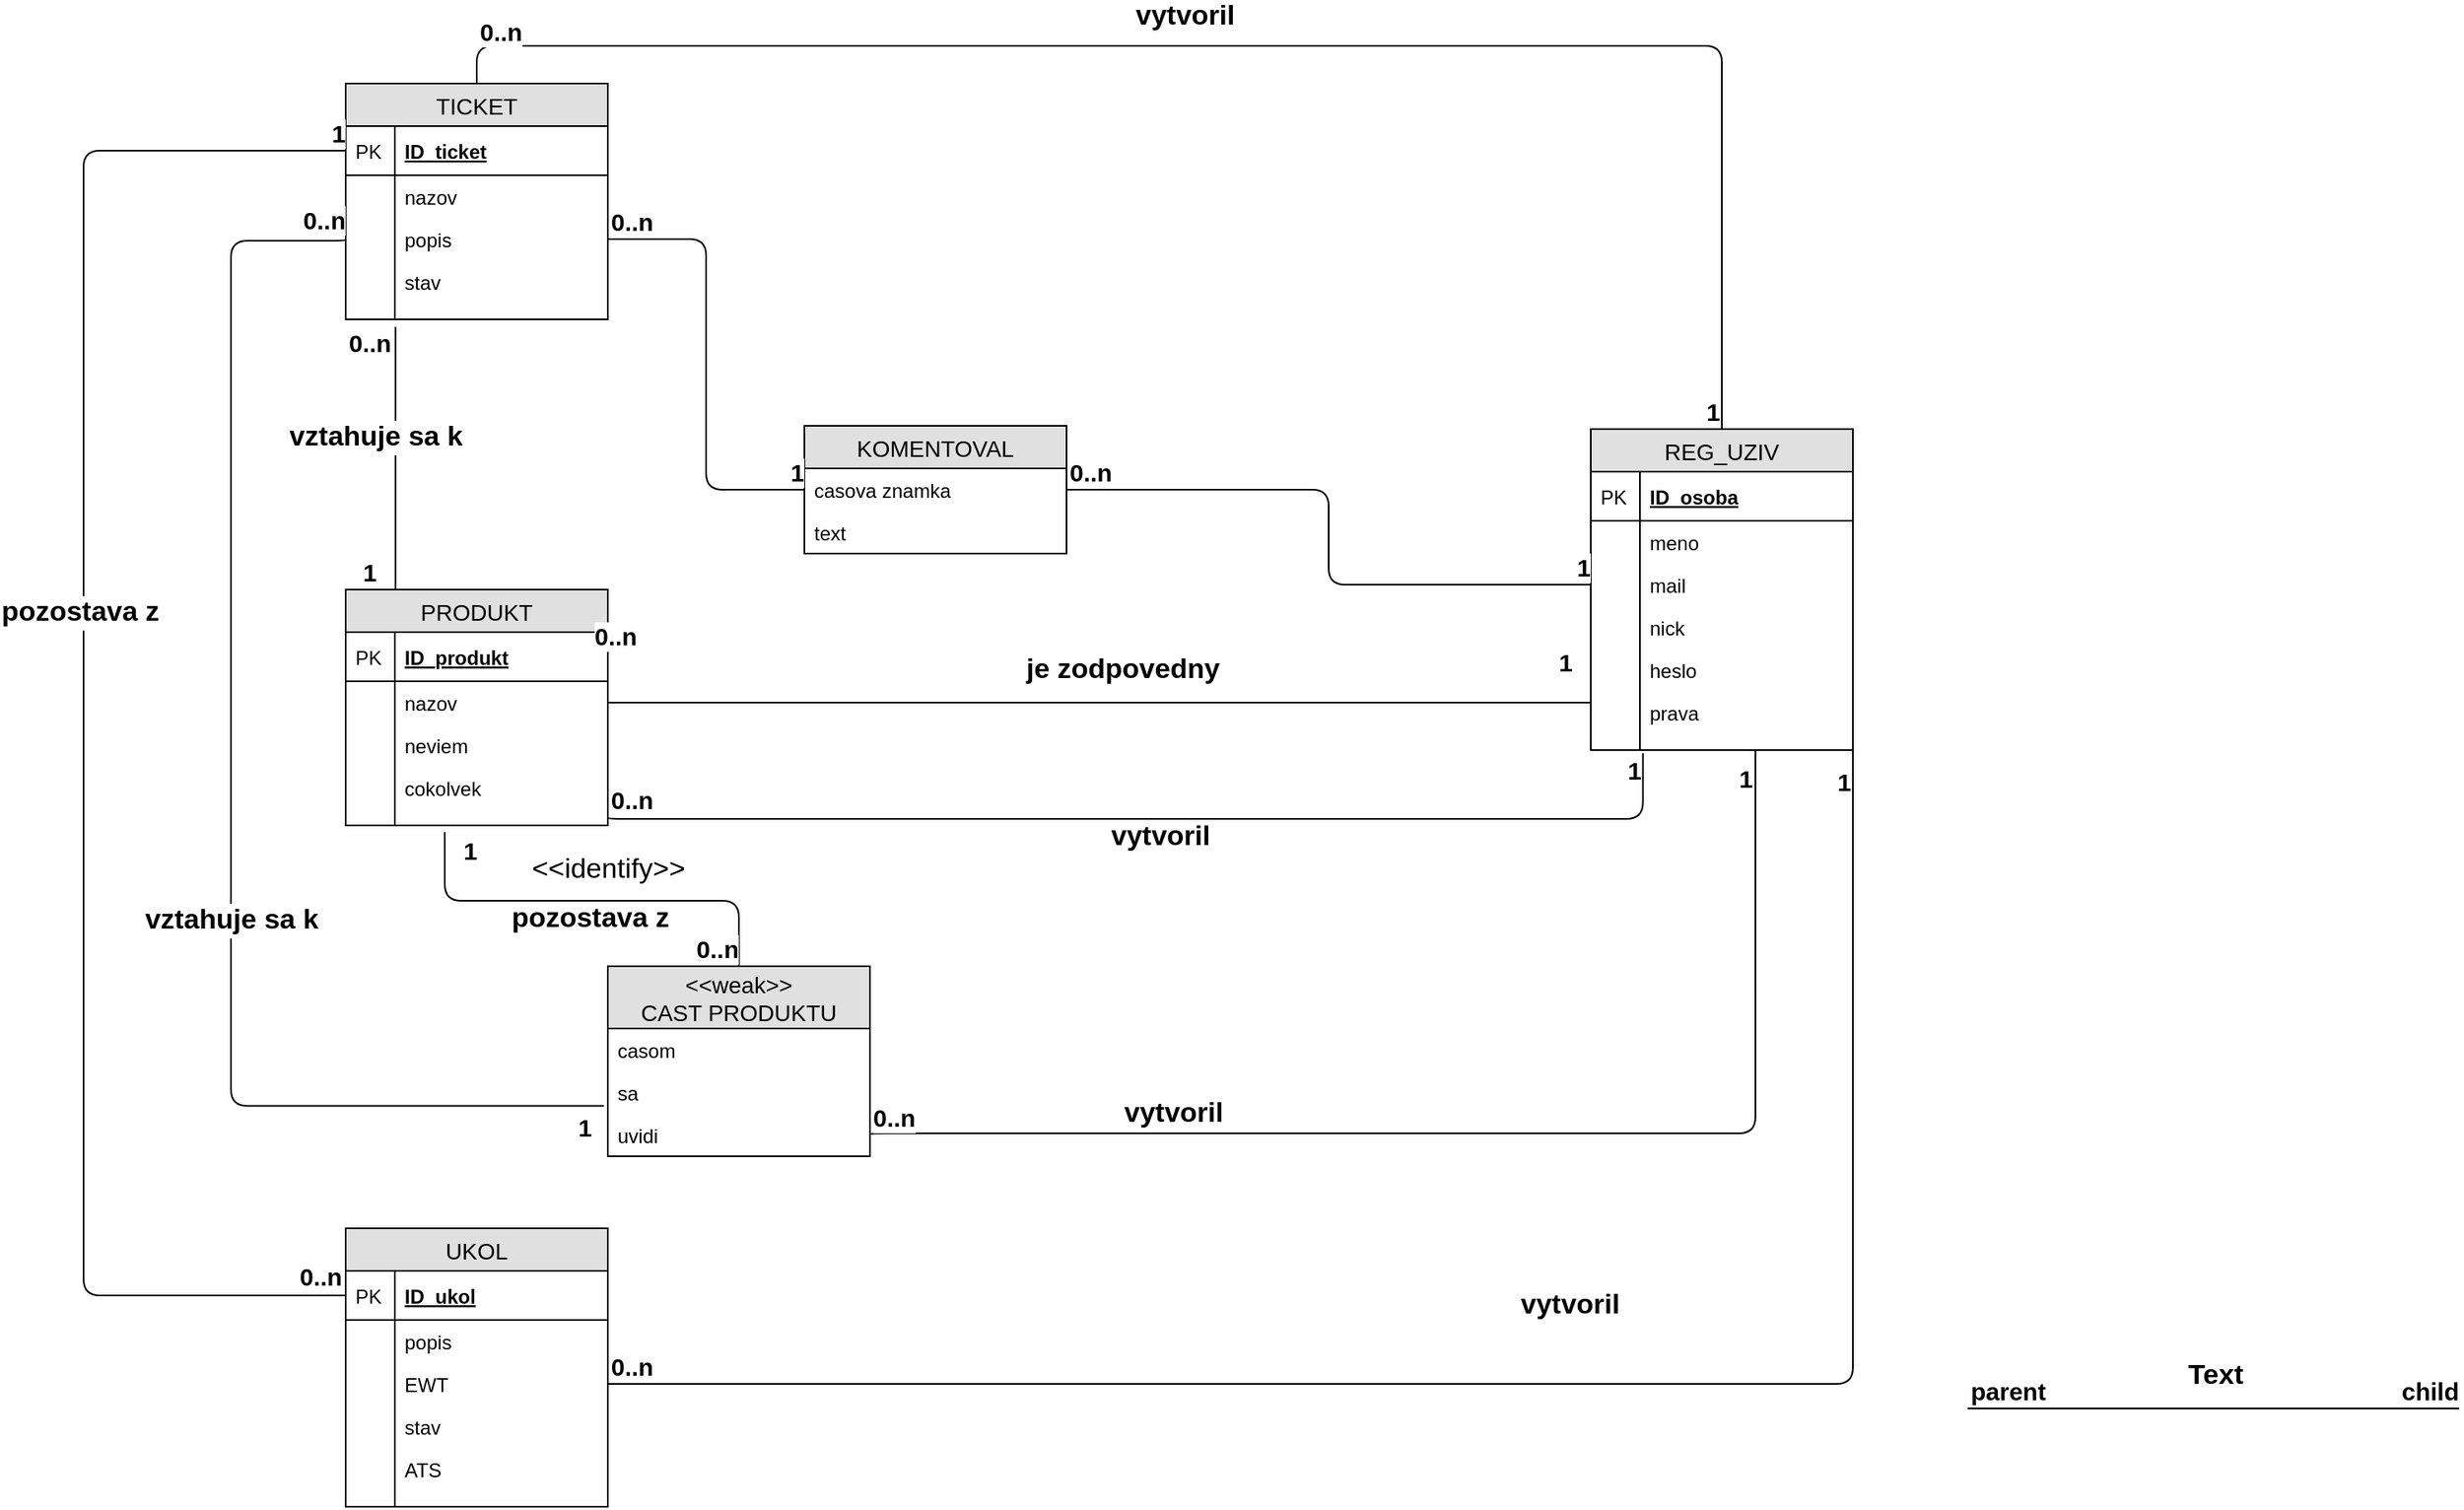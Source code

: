<mxfile version="12.2.8" type="device" pages="1"><diagram id="f2aFpSvOePpTpc9F2w-A" name="Page-1"><mxGraphModel dx="1931" dy="1081" grid="1" gridSize="10" guides="1" tooltips="1" connect="1" arrows="1" fold="1" page="1" pageScale="1" pageWidth="850" pageHeight="1100" math="0" shadow="0"><root><mxCell id="0"/><mxCell id="1" parent="0"/><mxCell id="3Z42ryZw1p-4Lduy6sUZ-1" value="REG_UZIV" style="swimlane;fontStyle=0;childLayout=stackLayout;horizontal=1;startSize=26;fillColor=#e0e0e0;horizontalStack=0;resizeParent=1;resizeParentMax=0;resizeLast=0;collapsible=1;marginBottom=0;swimlaneFillColor=#ffffff;align=center;fontSize=14;" parent="1" vertex="1"><mxGeometry x="990" y="312" width="160" height="196" as="geometry"/></mxCell><mxCell id="3Z42ryZw1p-4Lduy6sUZ-2" value="ID_osoba" style="shape=partialRectangle;top=0;left=0;right=0;bottom=1;align=left;verticalAlign=middle;fillColor=none;spacingLeft=34;spacingRight=4;overflow=hidden;rotatable=0;points=[[0,0.5],[1,0.5]];portConstraint=eastwest;dropTarget=0;fontStyle=5;fontSize=12;" parent="3Z42ryZw1p-4Lduy6sUZ-1" vertex="1"><mxGeometry y="26" width="160" height="30" as="geometry"/></mxCell><mxCell id="3Z42ryZw1p-4Lduy6sUZ-3" value="PK" style="shape=partialRectangle;top=0;left=0;bottom=0;fillColor=none;align=left;verticalAlign=middle;spacingLeft=4;spacingRight=4;overflow=hidden;rotatable=0;points=[];portConstraint=eastwest;part=1;fontSize=12;" parent="3Z42ryZw1p-4Lduy6sUZ-2" vertex="1" connectable="0"><mxGeometry width="30" height="30" as="geometry"/></mxCell><mxCell id="3Z42ryZw1p-4Lduy6sUZ-4" value="meno" style="shape=partialRectangle;top=0;left=0;right=0;bottom=0;align=left;verticalAlign=top;fillColor=none;spacingLeft=34;spacingRight=4;overflow=hidden;rotatable=0;points=[[0,0.5],[1,0.5]];portConstraint=eastwest;dropTarget=0;fontSize=12;" parent="3Z42ryZw1p-4Lduy6sUZ-1" vertex="1"><mxGeometry y="56" width="160" height="26" as="geometry"/></mxCell><mxCell id="3Z42ryZw1p-4Lduy6sUZ-5" value="" style="shape=partialRectangle;top=0;left=0;bottom=0;fillColor=none;align=left;verticalAlign=top;spacingLeft=4;spacingRight=4;overflow=hidden;rotatable=0;points=[];portConstraint=eastwest;part=1;fontSize=12;" parent="3Z42ryZw1p-4Lduy6sUZ-4" vertex="1" connectable="0"><mxGeometry width="30" height="26" as="geometry"/></mxCell><mxCell id="3Z42ryZw1p-4Lduy6sUZ-6" value="mail" style="shape=partialRectangle;top=0;left=0;right=0;bottom=0;align=left;verticalAlign=top;fillColor=none;spacingLeft=34;spacingRight=4;overflow=hidden;rotatable=0;points=[[0,0.5],[1,0.5]];portConstraint=eastwest;dropTarget=0;fontSize=12;" parent="3Z42ryZw1p-4Lduy6sUZ-1" vertex="1"><mxGeometry y="82" width="160" height="26" as="geometry"/></mxCell><mxCell id="3Z42ryZw1p-4Lduy6sUZ-7" value="" style="shape=partialRectangle;top=0;left=0;bottom=0;fillColor=none;align=left;verticalAlign=top;spacingLeft=4;spacingRight=4;overflow=hidden;rotatable=0;points=[];portConstraint=eastwest;part=1;fontSize=12;" parent="3Z42ryZw1p-4Lduy6sUZ-6" vertex="1" connectable="0"><mxGeometry width="30" height="26" as="geometry"/></mxCell><mxCell id="3Z42ryZw1p-4Lduy6sUZ-8" value="nick" style="shape=partialRectangle;top=0;left=0;right=0;bottom=0;align=left;verticalAlign=top;fillColor=none;spacingLeft=34;spacingRight=4;overflow=hidden;rotatable=0;points=[[0,0.5],[1,0.5]];portConstraint=eastwest;dropTarget=0;fontSize=12;" parent="3Z42ryZw1p-4Lduy6sUZ-1" vertex="1"><mxGeometry y="108" width="160" height="26" as="geometry"/></mxCell><mxCell id="3Z42ryZw1p-4Lduy6sUZ-9" value="" style="shape=partialRectangle;top=0;left=0;bottom=0;fillColor=none;align=left;verticalAlign=top;spacingLeft=4;spacingRight=4;overflow=hidden;rotatable=0;points=[];portConstraint=eastwest;part=1;fontSize=12;" parent="3Z42ryZw1p-4Lduy6sUZ-8" vertex="1" connectable="0"><mxGeometry width="30" height="26" as="geometry"/></mxCell><mxCell id="3Z42ryZw1p-4Lduy6sUZ-26" value="heslo" style="shape=partialRectangle;top=0;left=0;right=0;bottom=0;align=left;verticalAlign=top;fillColor=none;spacingLeft=34;spacingRight=4;overflow=hidden;rotatable=0;points=[[0,0.5],[1,0.5]];portConstraint=eastwest;dropTarget=0;fontSize=12;" parent="3Z42ryZw1p-4Lduy6sUZ-1" vertex="1"><mxGeometry y="134" width="160" height="26" as="geometry"/></mxCell><mxCell id="3Z42ryZw1p-4Lduy6sUZ-27" value="" style="shape=partialRectangle;top=0;left=0;bottom=0;fillColor=none;align=left;verticalAlign=top;spacingLeft=4;spacingRight=4;overflow=hidden;rotatable=0;points=[];portConstraint=eastwest;part=1;fontSize=12;" parent="3Z42ryZw1p-4Lduy6sUZ-26" vertex="1" connectable="0"><mxGeometry width="30" height="26" as="geometry"/></mxCell><mxCell id="mDjOp8Y7vGsUmXmDkCuz-3" value="prava" style="shape=partialRectangle;top=0;left=0;right=0;bottom=0;align=left;verticalAlign=top;fillColor=none;spacingLeft=34;spacingRight=4;overflow=hidden;rotatable=0;points=[[0,0.5],[1,0.5]];portConstraint=eastwest;dropTarget=0;fontSize=12;" vertex="1" parent="3Z42ryZw1p-4Lduy6sUZ-1"><mxGeometry y="160" width="160" height="26" as="geometry"/></mxCell><mxCell id="mDjOp8Y7vGsUmXmDkCuz-4" value="" style="shape=partialRectangle;top=0;left=0;bottom=0;fillColor=none;align=left;verticalAlign=top;spacingLeft=4;spacingRight=4;overflow=hidden;rotatable=0;points=[];portConstraint=eastwest;part=1;fontSize=12;" vertex="1" connectable="0" parent="mDjOp8Y7vGsUmXmDkCuz-3"><mxGeometry width="30" height="26" as="geometry"/></mxCell><mxCell id="3Z42ryZw1p-4Lduy6sUZ-10" value="" style="shape=partialRectangle;top=0;left=0;right=0;bottom=0;align=left;verticalAlign=top;fillColor=none;spacingLeft=34;spacingRight=4;overflow=hidden;rotatable=0;points=[[0,0.5],[1,0.5]];portConstraint=eastwest;dropTarget=0;fontSize=12;" parent="3Z42ryZw1p-4Lduy6sUZ-1" vertex="1"><mxGeometry y="186" width="160" height="10" as="geometry"/></mxCell><mxCell id="3Z42ryZw1p-4Lduy6sUZ-11" value="" style="shape=partialRectangle;top=0;left=0;bottom=0;fillColor=none;align=left;verticalAlign=top;spacingLeft=4;spacingRight=4;overflow=hidden;rotatable=0;points=[];portConstraint=eastwest;part=1;fontSize=12;" parent="3Z42ryZw1p-4Lduy6sUZ-10" vertex="1" connectable="0"><mxGeometry width="30" height="10" as="geometry"/></mxCell><mxCell id="3Z42ryZw1p-4Lduy6sUZ-28" value="TICKET" style="swimlane;fontStyle=0;childLayout=stackLayout;horizontal=1;startSize=26;fillColor=#e0e0e0;horizontalStack=0;resizeParent=1;resizeParentMax=0;resizeLast=0;collapsible=1;marginBottom=0;swimlaneFillColor=#ffffff;align=center;fontSize=14;" parent="1" vertex="1"><mxGeometry x="230" y="101" width="160" height="144" as="geometry"/></mxCell><mxCell id="3Z42ryZw1p-4Lduy6sUZ-29" value="ID_ticket" style="shape=partialRectangle;top=0;left=0;right=0;bottom=1;align=left;verticalAlign=middle;fillColor=none;spacingLeft=34;spacingRight=4;overflow=hidden;rotatable=0;points=[[0,0.5],[1,0.5]];portConstraint=eastwest;dropTarget=0;fontStyle=5;fontSize=12;" parent="3Z42ryZw1p-4Lduy6sUZ-28" vertex="1"><mxGeometry y="26" width="160" height="30" as="geometry"/></mxCell><mxCell id="3Z42ryZw1p-4Lduy6sUZ-30" value="PK" style="shape=partialRectangle;top=0;left=0;bottom=0;fillColor=none;align=left;verticalAlign=middle;spacingLeft=4;spacingRight=4;overflow=hidden;rotatable=0;points=[];portConstraint=eastwest;part=1;fontSize=12;" parent="3Z42ryZw1p-4Lduy6sUZ-29" vertex="1" connectable="0"><mxGeometry width="30" height="30" as="geometry"/></mxCell><mxCell id="3Z42ryZw1p-4Lduy6sUZ-31" value="nazov" style="shape=partialRectangle;top=0;left=0;right=0;bottom=0;align=left;verticalAlign=top;fillColor=none;spacingLeft=34;spacingRight=4;overflow=hidden;rotatable=0;points=[[0,0.5],[1,0.5]];portConstraint=eastwest;dropTarget=0;fontSize=12;" parent="3Z42ryZw1p-4Lduy6sUZ-28" vertex="1"><mxGeometry y="56" width="160" height="26" as="geometry"/></mxCell><mxCell id="3Z42ryZw1p-4Lduy6sUZ-32" value="" style="shape=partialRectangle;top=0;left=0;bottom=0;fillColor=none;align=left;verticalAlign=top;spacingLeft=4;spacingRight=4;overflow=hidden;rotatable=0;points=[];portConstraint=eastwest;part=1;fontSize=12;" parent="3Z42ryZw1p-4Lduy6sUZ-31" vertex="1" connectable="0"><mxGeometry width="30" height="26" as="geometry"/></mxCell><mxCell id="3Z42ryZw1p-4Lduy6sUZ-33" value="popis" style="shape=partialRectangle;top=0;left=0;right=0;bottom=0;align=left;verticalAlign=top;fillColor=none;spacingLeft=34;spacingRight=4;overflow=hidden;rotatable=0;points=[[0,0.5],[1,0.5]];portConstraint=eastwest;dropTarget=0;fontSize=12;" parent="3Z42ryZw1p-4Lduy6sUZ-28" vertex="1"><mxGeometry y="82" width="160" height="26" as="geometry"/></mxCell><mxCell id="3Z42ryZw1p-4Lduy6sUZ-34" value="" style="shape=partialRectangle;top=0;left=0;bottom=0;fillColor=none;align=left;verticalAlign=top;spacingLeft=4;spacingRight=4;overflow=hidden;rotatable=0;points=[];portConstraint=eastwest;part=1;fontSize=12;" parent="3Z42ryZw1p-4Lduy6sUZ-33" vertex="1" connectable="0"><mxGeometry width="30" height="26" as="geometry"/></mxCell><mxCell id="3Z42ryZw1p-4Lduy6sUZ-35" value="stav" style="shape=partialRectangle;top=0;left=0;right=0;bottom=0;align=left;verticalAlign=top;fillColor=none;spacingLeft=34;spacingRight=4;overflow=hidden;rotatable=0;points=[[0,0.5],[1,0.5]];portConstraint=eastwest;dropTarget=0;fontSize=12;" parent="3Z42ryZw1p-4Lduy6sUZ-28" vertex="1"><mxGeometry y="108" width="160" height="26" as="geometry"/></mxCell><mxCell id="3Z42ryZw1p-4Lduy6sUZ-36" value="" style="shape=partialRectangle;top=0;left=0;bottom=0;fillColor=none;align=left;verticalAlign=top;spacingLeft=4;spacingRight=4;overflow=hidden;rotatable=0;points=[];portConstraint=eastwest;part=1;fontSize=12;" parent="3Z42ryZw1p-4Lduy6sUZ-35" vertex="1" connectable="0"><mxGeometry width="30" height="26" as="geometry"/></mxCell><mxCell id="3Z42ryZw1p-4Lduy6sUZ-37" value="" style="shape=partialRectangle;top=0;left=0;right=0;bottom=0;align=left;verticalAlign=top;fillColor=none;spacingLeft=34;spacingRight=4;overflow=hidden;rotatable=0;points=[[0,0.5],[1,0.5]];portConstraint=eastwest;dropTarget=0;fontSize=12;" parent="3Z42ryZw1p-4Lduy6sUZ-28" vertex="1"><mxGeometry y="134" width="160" height="10" as="geometry"/></mxCell><mxCell id="3Z42ryZw1p-4Lduy6sUZ-38" value="" style="shape=partialRectangle;top=0;left=0;bottom=0;fillColor=none;align=left;verticalAlign=top;spacingLeft=4;spacingRight=4;overflow=hidden;rotatable=0;points=[];portConstraint=eastwest;part=1;fontSize=12;" parent="3Z42ryZw1p-4Lduy6sUZ-37" vertex="1" connectable="0"><mxGeometry width="30" height="10" as="geometry"/></mxCell><mxCell id="3Z42ryZw1p-4Lduy6sUZ-50" value="PRODUKT" style="swimlane;fontStyle=0;childLayout=stackLayout;horizontal=1;startSize=26;fillColor=#e0e0e0;horizontalStack=0;resizeParent=1;resizeParentMax=0;resizeLast=0;collapsible=1;marginBottom=0;swimlaneFillColor=#ffffff;align=center;fontSize=14;" parent="1" vertex="1"><mxGeometry x="230" y="410" width="160" height="144" as="geometry"/></mxCell><mxCell id="3Z42ryZw1p-4Lduy6sUZ-51" value="ID_produkt" style="shape=partialRectangle;top=0;left=0;right=0;bottom=1;align=left;verticalAlign=middle;fillColor=none;spacingLeft=34;spacingRight=4;overflow=hidden;rotatable=0;points=[[0,0.5],[1,0.5]];portConstraint=eastwest;dropTarget=0;fontStyle=5;fontSize=12;" parent="3Z42ryZw1p-4Lduy6sUZ-50" vertex="1"><mxGeometry y="26" width="160" height="30" as="geometry"/></mxCell><mxCell id="3Z42ryZw1p-4Lduy6sUZ-52" value="PK" style="shape=partialRectangle;top=0;left=0;bottom=0;fillColor=none;align=left;verticalAlign=middle;spacingLeft=4;spacingRight=4;overflow=hidden;rotatable=0;points=[];portConstraint=eastwest;part=1;fontSize=12;" parent="3Z42ryZw1p-4Lduy6sUZ-51" vertex="1" connectable="0"><mxGeometry width="30" height="30" as="geometry"/></mxCell><mxCell id="3Z42ryZw1p-4Lduy6sUZ-53" value="nazov" style="shape=partialRectangle;top=0;left=0;right=0;bottom=0;align=left;verticalAlign=top;fillColor=none;spacingLeft=34;spacingRight=4;overflow=hidden;rotatable=0;points=[[0,0.5],[1,0.5]];portConstraint=eastwest;dropTarget=0;fontSize=12;" parent="3Z42ryZw1p-4Lduy6sUZ-50" vertex="1"><mxGeometry y="56" width="160" height="26" as="geometry"/></mxCell><mxCell id="3Z42ryZw1p-4Lduy6sUZ-54" value="" style="shape=partialRectangle;top=0;left=0;bottom=0;fillColor=none;align=left;verticalAlign=top;spacingLeft=4;spacingRight=4;overflow=hidden;rotatable=0;points=[];portConstraint=eastwest;part=1;fontSize=12;" parent="3Z42ryZw1p-4Lduy6sUZ-53" vertex="1" connectable="0"><mxGeometry width="30" height="26" as="geometry"/></mxCell><mxCell id="3Z42ryZw1p-4Lduy6sUZ-55" value="neviem" style="shape=partialRectangle;top=0;left=0;right=0;bottom=0;align=left;verticalAlign=top;fillColor=none;spacingLeft=34;spacingRight=4;overflow=hidden;rotatable=0;points=[[0,0.5],[1,0.5]];portConstraint=eastwest;dropTarget=0;fontSize=12;" parent="3Z42ryZw1p-4Lduy6sUZ-50" vertex="1"><mxGeometry y="82" width="160" height="26" as="geometry"/></mxCell><mxCell id="3Z42ryZw1p-4Lduy6sUZ-56" value="" style="shape=partialRectangle;top=0;left=0;bottom=0;fillColor=none;align=left;verticalAlign=top;spacingLeft=4;spacingRight=4;overflow=hidden;rotatable=0;points=[];portConstraint=eastwest;part=1;fontSize=12;" parent="3Z42ryZw1p-4Lduy6sUZ-55" vertex="1" connectable="0"><mxGeometry width="30" height="26" as="geometry"/></mxCell><mxCell id="3Z42ryZw1p-4Lduy6sUZ-57" value="cokolvek" style="shape=partialRectangle;top=0;left=0;right=0;bottom=0;align=left;verticalAlign=top;fillColor=none;spacingLeft=34;spacingRight=4;overflow=hidden;rotatable=0;points=[[0,0.5],[1,0.5]];portConstraint=eastwest;dropTarget=0;fontSize=12;" parent="3Z42ryZw1p-4Lduy6sUZ-50" vertex="1"><mxGeometry y="108" width="160" height="26" as="geometry"/></mxCell><mxCell id="3Z42ryZw1p-4Lduy6sUZ-58" value="" style="shape=partialRectangle;top=0;left=0;bottom=0;fillColor=none;align=left;verticalAlign=top;spacingLeft=4;spacingRight=4;overflow=hidden;rotatable=0;points=[];portConstraint=eastwest;part=1;fontSize=12;" parent="3Z42ryZw1p-4Lduy6sUZ-57" vertex="1" connectable="0"><mxGeometry width="30" height="26" as="geometry"/></mxCell><mxCell id="3Z42ryZw1p-4Lduy6sUZ-59" value="" style="shape=partialRectangle;top=0;left=0;right=0;bottom=0;align=left;verticalAlign=top;fillColor=none;spacingLeft=34;spacingRight=4;overflow=hidden;rotatable=0;points=[[0,0.5],[1,0.5]];portConstraint=eastwest;dropTarget=0;fontSize=12;" parent="3Z42ryZw1p-4Lduy6sUZ-50" vertex="1"><mxGeometry y="134" width="160" height="10" as="geometry"/></mxCell><mxCell id="3Z42ryZw1p-4Lduy6sUZ-60" value="" style="shape=partialRectangle;top=0;left=0;bottom=0;fillColor=none;align=left;verticalAlign=top;spacingLeft=4;spacingRight=4;overflow=hidden;rotatable=0;points=[];portConstraint=eastwest;part=1;fontSize=12;" parent="3Z42ryZw1p-4Lduy6sUZ-59" vertex="1" connectable="0"><mxGeometry width="30" height="10" as="geometry"/></mxCell><mxCell id="3Z42ryZw1p-4Lduy6sUZ-65" value="&lt;&lt;weak&gt;&gt;&#10;CAST PRODUKTU" style="swimlane;fontStyle=0;childLayout=stackLayout;horizontal=1;startSize=38;fillColor=#e0e0e0;horizontalStack=0;resizeParent=1;resizeParentMax=0;resizeLast=0;collapsible=1;marginBottom=0;swimlaneFillColor=#ffffff;align=center;fontSize=14;" parent="1" vertex="1"><mxGeometry x="390" y="640" width="160" height="116" as="geometry"/></mxCell><mxCell id="3Z42ryZw1p-4Lduy6sUZ-66" value="casom" style="text;strokeColor=none;fillColor=none;spacingLeft=4;spacingRight=4;overflow=hidden;rotatable=0;points=[[0,0.5],[1,0.5]];portConstraint=eastwest;fontSize=12;" parent="3Z42ryZw1p-4Lduy6sUZ-65" vertex="1"><mxGeometry y="38" width="160" height="26" as="geometry"/></mxCell><mxCell id="3Z42ryZw1p-4Lduy6sUZ-67" value="sa" style="text;strokeColor=none;fillColor=none;spacingLeft=4;spacingRight=4;overflow=hidden;rotatable=0;points=[[0,0.5],[1,0.5]];portConstraint=eastwest;fontSize=12;" parent="3Z42ryZw1p-4Lduy6sUZ-65" vertex="1"><mxGeometry y="64" width="160" height="26" as="geometry"/></mxCell><mxCell id="3Z42ryZw1p-4Lduy6sUZ-68" value="uvidi" style="text;strokeColor=none;fillColor=none;spacingLeft=4;spacingRight=4;overflow=hidden;rotatable=0;points=[[0,0.5],[1,0.5]];portConstraint=eastwest;fontSize=12;" parent="3Z42ryZw1p-4Lduy6sUZ-65" vertex="1"><mxGeometry y="90" width="160" height="26" as="geometry"/></mxCell><mxCell id="3Z42ryZw1p-4Lduy6sUZ-80" value="UKOL" style="swimlane;fontStyle=0;childLayout=stackLayout;horizontal=1;startSize=26;fillColor=#e0e0e0;horizontalStack=0;resizeParent=1;resizeParentMax=0;resizeLast=0;collapsible=1;marginBottom=0;swimlaneFillColor=#ffffff;align=center;fontSize=14;" parent="1" vertex="1"><mxGeometry x="230" y="800" width="160" height="170" as="geometry"/></mxCell><mxCell id="3Z42ryZw1p-4Lduy6sUZ-81" value="ID_ukol" style="shape=partialRectangle;top=0;left=0;right=0;bottom=1;align=left;verticalAlign=middle;fillColor=none;spacingLeft=34;spacingRight=4;overflow=hidden;rotatable=0;points=[[0,0.5],[1,0.5]];portConstraint=eastwest;dropTarget=0;fontStyle=5;fontSize=12;" parent="3Z42ryZw1p-4Lduy6sUZ-80" vertex="1"><mxGeometry y="26" width="160" height="30" as="geometry"/></mxCell><mxCell id="3Z42ryZw1p-4Lduy6sUZ-82" value="PK" style="shape=partialRectangle;top=0;left=0;bottom=0;fillColor=none;align=left;verticalAlign=middle;spacingLeft=4;spacingRight=4;overflow=hidden;rotatable=0;points=[];portConstraint=eastwest;part=1;fontSize=12;" parent="3Z42ryZw1p-4Lduy6sUZ-81" vertex="1" connectable="0"><mxGeometry width="30" height="30" as="geometry"/></mxCell><mxCell id="3Z42ryZw1p-4Lduy6sUZ-83" value="popis" style="shape=partialRectangle;top=0;left=0;right=0;bottom=0;align=left;verticalAlign=top;fillColor=none;spacingLeft=34;spacingRight=4;overflow=hidden;rotatable=0;points=[[0,0.5],[1,0.5]];portConstraint=eastwest;dropTarget=0;fontSize=12;" parent="3Z42ryZw1p-4Lduy6sUZ-80" vertex="1"><mxGeometry y="56" width="160" height="26" as="geometry"/></mxCell><mxCell id="3Z42ryZw1p-4Lduy6sUZ-84" value="" style="shape=partialRectangle;top=0;left=0;bottom=0;fillColor=none;align=left;verticalAlign=top;spacingLeft=4;spacingRight=4;overflow=hidden;rotatable=0;points=[];portConstraint=eastwest;part=1;fontSize=12;" parent="3Z42ryZw1p-4Lduy6sUZ-83" vertex="1" connectable="0"><mxGeometry width="30" height="26" as="geometry"/></mxCell><mxCell id="3Z42ryZw1p-4Lduy6sUZ-85" value="EWT" style="shape=partialRectangle;top=0;left=0;right=0;bottom=0;align=left;verticalAlign=top;fillColor=none;spacingLeft=34;spacingRight=4;overflow=hidden;rotatable=0;points=[[0,0.5],[1,0.5]];portConstraint=eastwest;dropTarget=0;fontSize=12;" parent="3Z42ryZw1p-4Lduy6sUZ-80" vertex="1"><mxGeometry y="82" width="160" height="26" as="geometry"/></mxCell><mxCell id="3Z42ryZw1p-4Lduy6sUZ-86" value="" style="shape=partialRectangle;top=0;left=0;bottom=0;fillColor=none;align=left;verticalAlign=top;spacingLeft=4;spacingRight=4;overflow=hidden;rotatable=0;points=[];portConstraint=eastwest;part=1;fontSize=12;" parent="3Z42ryZw1p-4Lduy6sUZ-85" vertex="1" connectable="0"><mxGeometry width="30" height="26" as="geometry"/></mxCell><mxCell id="3Z42ryZw1p-4Lduy6sUZ-87" value="stav" style="shape=partialRectangle;top=0;left=0;right=0;bottom=0;align=left;verticalAlign=top;fillColor=none;spacingLeft=34;spacingRight=4;overflow=hidden;rotatable=0;points=[[0,0.5],[1,0.5]];portConstraint=eastwest;dropTarget=0;fontSize=12;" parent="3Z42ryZw1p-4Lduy6sUZ-80" vertex="1"><mxGeometry y="108" width="160" height="26" as="geometry"/></mxCell><mxCell id="3Z42ryZw1p-4Lduy6sUZ-88" value="" style="shape=partialRectangle;top=0;left=0;bottom=0;fillColor=none;align=left;verticalAlign=top;spacingLeft=4;spacingRight=4;overflow=hidden;rotatable=0;points=[];portConstraint=eastwest;part=1;fontSize=12;" parent="3Z42ryZw1p-4Lduy6sUZ-87" vertex="1" connectable="0"><mxGeometry width="30" height="26" as="geometry"/></mxCell><mxCell id="3Z42ryZw1p-4Lduy6sUZ-91" value="ATS" style="shape=partialRectangle;top=0;left=0;right=0;bottom=0;align=left;verticalAlign=top;fillColor=none;spacingLeft=34;spacingRight=4;overflow=hidden;rotatable=0;points=[[0,0.5],[1,0.5]];portConstraint=eastwest;dropTarget=0;fontSize=12;" parent="3Z42ryZw1p-4Lduy6sUZ-80" vertex="1"><mxGeometry y="134" width="160" height="26" as="geometry"/></mxCell><mxCell id="3Z42ryZw1p-4Lduy6sUZ-92" value="" style="shape=partialRectangle;top=0;left=0;bottom=0;fillColor=none;align=left;verticalAlign=top;spacingLeft=4;spacingRight=4;overflow=hidden;rotatable=0;points=[];portConstraint=eastwest;part=1;fontSize=12;" parent="3Z42ryZw1p-4Lduy6sUZ-91" vertex="1" connectable="0"><mxGeometry width="30" height="26" as="geometry"/></mxCell><mxCell id="3Z42ryZw1p-4Lduy6sUZ-89" value="" style="shape=partialRectangle;top=0;left=0;right=0;bottom=0;align=left;verticalAlign=top;fillColor=none;spacingLeft=34;spacingRight=4;overflow=hidden;rotatable=0;points=[[0,0.5],[1,0.5]];portConstraint=eastwest;dropTarget=0;fontSize=12;" parent="3Z42ryZw1p-4Lduy6sUZ-80" vertex="1"><mxGeometry y="160" width="160" height="10" as="geometry"/></mxCell><mxCell id="3Z42ryZw1p-4Lduy6sUZ-90" value="" style="shape=partialRectangle;top=0;left=0;bottom=0;fillColor=none;align=left;verticalAlign=top;spacingLeft=4;spacingRight=4;overflow=hidden;rotatable=0;points=[];portConstraint=eastwest;part=1;fontSize=12;" parent="3Z42ryZw1p-4Lduy6sUZ-89" vertex="1" connectable="0"><mxGeometry width="30" height="10" as="geometry"/></mxCell><mxCell id="3Z42ryZw1p-4Lduy6sUZ-115" value="" style="endArrow=none;html=1;edgeStyle=orthogonalEdgeStyle;exitX=0.5;exitY=0;exitDx=0;exitDy=0;entryX=0.5;entryY=0;entryDx=0;entryDy=0;" parent="1" source="3Z42ryZw1p-4Lduy6sUZ-28" target="3Z42ryZw1p-4Lduy6sUZ-1" edge="1"><mxGeometry relative="1" as="geometry"><mxPoint x="510" y="178.5" as="sourcePoint"/><mxPoint x="770" y="105" as="targetPoint"/><Array as="points"><mxPoint x="310" y="78"/><mxPoint x="1070" y="78"/></Array></mxGeometry></mxCell><mxCell id="3Z42ryZw1p-4Lduy6sUZ-116" value="&lt;b&gt;&lt;font style=&quot;font-size: 15px&quot;&gt;0..n&lt;/font&gt;&lt;/b&gt;" style="resizable=0;html=1;align=left;verticalAlign=bottom;labelBackgroundColor=#ffffff;fontSize=10;" parent="3Z42ryZw1p-4Lduy6sUZ-115" connectable="0" vertex="1"><mxGeometry x="-1" relative="1" as="geometry"><mxPoint x="-0.5" y="-21" as="offset"/></mxGeometry></mxCell><mxCell id="3Z42ryZw1p-4Lduy6sUZ-117" value="&lt;b&gt;&lt;font style=&quot;font-size: 15px&quot;&gt;1&lt;/font&gt;&lt;/b&gt;" style="resizable=0;html=1;align=right;verticalAlign=bottom;labelBackgroundColor=#ffffff;fontSize=10;" parent="3Z42ryZw1p-4Lduy6sUZ-115" connectable="0" vertex="1"><mxGeometry x="1" relative="1" as="geometry"><mxPoint x="-0.5" y="0.5" as="offset"/></mxGeometry></mxCell><mxCell id="3Z42ryZw1p-4Lduy6sUZ-118" value="&lt;b style=&quot;font-size: 17px;&quot;&gt;vytvoril&lt;/b&gt;" style="text;html=1;resizable=0;points=[];align=center;verticalAlign=middle;labelBackgroundColor=#ffffff;fontSize=17;" parent="3Z42ryZw1p-4Lduy6sUZ-115" vertex="1" connectable="0"><mxGeometry x="-0.169" y="24" relative="1" as="geometry"><mxPoint x="32.5" y="6" as="offset"/></mxGeometry></mxCell><mxCell id="3Z42ryZw1p-4Lduy6sUZ-119" value="" style="endArrow=none;html=1;edgeStyle=orthogonalEdgeStyle;exitX=1;exitY=0.5;exitDx=0;exitDy=0;entryX=0;entryY=0.5;entryDx=0;entryDy=0;" parent="1" source="3Z42ryZw1p-4Lduy6sUZ-128" target="3Z42ryZw1p-4Lduy6sUZ-6" edge="1"><mxGeometry relative="1" as="geometry"><mxPoint x="779.929" y="790.429" as="sourcePoint"/><mxPoint x="1159.929" y="713.286" as="targetPoint"/></mxGeometry></mxCell><mxCell id="3Z42ryZw1p-4Lduy6sUZ-120" value="&lt;b&gt;&lt;font style=&quot;font-size: 15px&quot;&gt;0..n&lt;/font&gt;&lt;/b&gt;" style="resizable=0;html=1;align=left;verticalAlign=bottom;labelBackgroundColor=#ffffff;fontSize=10;" parent="3Z42ryZw1p-4Lduy6sUZ-119" connectable="0" vertex="1"><mxGeometry x="-1" relative="1" as="geometry"/></mxCell><mxCell id="3Z42ryZw1p-4Lduy6sUZ-121" value="&lt;b&gt;&lt;font style=&quot;font-size: 15px&quot;&gt;1&lt;/font&gt;&lt;/b&gt;" style="resizable=0;html=1;align=right;verticalAlign=bottom;labelBackgroundColor=#ffffff;fontSize=10;" parent="3Z42ryZw1p-4Lduy6sUZ-119" connectable="0" vertex="1"><mxGeometry x="1" relative="1" as="geometry"/></mxCell><mxCell id="3Z42ryZw1p-4Lduy6sUZ-127" value="KOMENTOVAL" style="swimlane;fontStyle=0;childLayout=stackLayout;horizontal=1;startSize=26;fillColor=#e0e0e0;horizontalStack=0;resizeParent=1;resizeParentMax=0;resizeLast=0;collapsible=1;marginBottom=0;swimlaneFillColor=#ffffff;align=center;fontSize=14;" parent="1" vertex="1"><mxGeometry x="510" y="310" width="160" height="78" as="geometry"/></mxCell><mxCell id="3Z42ryZw1p-4Lduy6sUZ-128" value="casova znamka" style="text;strokeColor=none;fillColor=none;spacingLeft=4;spacingRight=4;overflow=hidden;rotatable=0;points=[[0,0.5],[1,0.5]];portConstraint=eastwest;fontSize=12;" parent="3Z42ryZw1p-4Lduy6sUZ-127" vertex="1"><mxGeometry y="26" width="160" height="26" as="geometry"/></mxCell><mxCell id="3Z42ryZw1p-4Lduy6sUZ-129" value="text" style="text;strokeColor=none;fillColor=none;spacingLeft=4;spacingRight=4;overflow=hidden;rotatable=0;points=[[0,0.5],[1,0.5]];portConstraint=eastwest;fontSize=12;" parent="3Z42ryZw1p-4Lduy6sUZ-127" vertex="1"><mxGeometry y="52" width="160" height="26" as="geometry"/></mxCell><mxCell id="3Z42ryZw1p-4Lduy6sUZ-131" value="" style="endArrow=none;html=1;edgeStyle=orthogonalEdgeStyle;exitX=1;exitY=0.5;exitDx=0;exitDy=0;entryX=0;entryY=0.5;entryDx=0;entryDy=0;" parent="1" source="3Z42ryZw1p-4Lduy6sUZ-33" target="3Z42ryZw1p-4Lduy6sUZ-128" edge="1"><mxGeometry relative="1" as="geometry"><mxPoint x="324.929" y="529.5" as="sourcePoint"/><mxPoint x="454.929" y="363.786" as="targetPoint"/></mxGeometry></mxCell><mxCell id="3Z42ryZw1p-4Lduy6sUZ-132" value="&lt;b&gt;&lt;font style=&quot;font-size: 15px&quot;&gt;0..n&lt;/font&gt;&lt;/b&gt;" style="resizable=0;html=1;align=left;verticalAlign=bottom;labelBackgroundColor=#ffffff;fontSize=10;" parent="3Z42ryZw1p-4Lduy6sUZ-131" connectable="0" vertex="1"><mxGeometry x="-1" relative="1" as="geometry"/></mxCell><mxCell id="3Z42ryZw1p-4Lduy6sUZ-133" value="&lt;b&gt;&lt;font style=&quot;font-size: 15px&quot;&gt;1&lt;/font&gt;&lt;/b&gt;" style="resizable=0;html=1;align=right;verticalAlign=bottom;labelBackgroundColor=#ffffff;fontSize=10;" parent="3Z42ryZw1p-4Lduy6sUZ-131" connectable="0" vertex="1"><mxGeometry x="1" relative="1" as="geometry"/></mxCell><mxCell id="3Z42ryZw1p-4Lduy6sUZ-146" value="" style="endArrow=none;html=1;edgeStyle=orthogonalEdgeStyle;fontSize=17;exitX=1;exitY=0.5;exitDx=0;exitDy=0;" parent="1" source="3Z42ryZw1p-4Lduy6sUZ-53" edge="1"><mxGeometry relative="1" as="geometry"><mxPoint x="300" y="371.5" as="sourcePoint"/><mxPoint x="990" y="479" as="targetPoint"/><Array as="points"><mxPoint x="990" y="479"/></Array></mxGeometry></mxCell><mxCell id="3Z42ryZw1p-4Lduy6sUZ-147" value="&lt;b&gt;&lt;font style=&quot;font-size: 15px&quot;&gt;0..n&lt;/font&gt;&lt;/b&gt;" style="resizable=0;html=1;align=left;verticalAlign=bottom;labelBackgroundColor=#ffffff;fontSize=10;" parent="3Z42ryZw1p-4Lduy6sUZ-146" connectable="0" vertex="1"><mxGeometry x="-1" relative="1" as="geometry"><mxPoint x="-10.5" y="-29.5" as="offset"/></mxGeometry></mxCell><mxCell id="3Z42ryZw1p-4Lduy6sUZ-148" value="&lt;b&gt;&lt;font style=&quot;font-size: 15px&quot;&gt;1&lt;/font&gt;&lt;/b&gt;" style="resizable=0;html=1;align=right;verticalAlign=bottom;labelBackgroundColor=#ffffff;fontSize=10;" parent="3Z42ryZw1p-4Lduy6sUZ-146" connectable="0" vertex="1"><mxGeometry x="1" relative="1" as="geometry"><mxPoint x="-10.5" y="-14" as="offset"/></mxGeometry></mxCell><mxCell id="3Z42ryZw1p-4Lduy6sUZ-149" value="&lt;b&gt;je zodpovedny&lt;/b&gt;" style="text;html=1;resizable=0;points=[];align=center;verticalAlign=middle;labelBackgroundColor=#ffffff;fontSize=17;" parent="3Z42ryZw1p-4Lduy6sUZ-146" vertex="1" connectable="0"><mxGeometry x="0.089" relative="1" as="geometry"><mxPoint x="-13" y="-20" as="offset"/></mxGeometry></mxCell><mxCell id="3Z42ryZw1p-4Lduy6sUZ-150" value="" style="endArrow=none;html=1;edgeStyle=orthogonalEdgeStyle;fontSize=17;entryX=1;entryY=0.5;entryDx=0;entryDy=0;exitX=1;exitY=0.5;exitDx=0;exitDy=0;" parent="1" source="3Z42ryZw1p-4Lduy6sUZ-85" target="3Z42ryZw1p-4Lduy6sUZ-10" edge="1"><mxGeometry relative="1" as="geometry"><mxPoint x="630" y="750" as="sourcePoint"/><mxPoint x="750.429" y="509" as="targetPoint"/><Array as="points"><mxPoint x="1150" y="895"/></Array></mxGeometry></mxCell><mxCell id="3Z42ryZw1p-4Lduy6sUZ-151" value="&lt;b&gt;&lt;font style=&quot;font-size: 15px&quot;&gt;0..n&lt;/font&gt;&lt;/b&gt;" style="resizable=0;html=1;align=left;verticalAlign=bottom;labelBackgroundColor=#ffffff;fontSize=10;" parent="3Z42ryZw1p-4Lduy6sUZ-150" connectable="0" vertex="1"><mxGeometry x="-1" relative="1" as="geometry"/></mxCell><mxCell id="3Z42ryZw1p-4Lduy6sUZ-152" value="&lt;b&gt;&lt;font style=&quot;font-size: 15px&quot;&gt;1&lt;/font&gt;&lt;/b&gt;" style="resizable=0;html=1;align=right;verticalAlign=bottom;labelBackgroundColor=#ffffff;fontSize=10;" parent="3Z42ryZw1p-4Lduy6sUZ-150" connectable="0" vertex="1"><mxGeometry x="1" relative="1" as="geometry"><mxPoint x="-0.5" y="35.5" as="offset"/></mxGeometry></mxCell><mxCell id="3Z42ryZw1p-4Lduy6sUZ-153" value="&lt;b&gt;vytvoril&lt;/b&gt;" style="text;html=1;resizable=0;points=[];align=center;verticalAlign=middle;labelBackgroundColor=#ffffff;fontSize=17;" parent="3Z42ryZw1p-4Lduy6sUZ-150" vertex="1" connectable="0"><mxGeometry x="0.089" relative="1" as="geometry"><mxPoint x="-40.5" y="-48" as="offset"/></mxGeometry></mxCell><mxCell id="3Z42ryZw1p-4Lduy6sUZ-154" value="" style="endArrow=none;html=1;edgeStyle=orthogonalEdgeStyle;fontSize=17;exitX=0.378;exitY=1.414;exitDx=0;exitDy=0;exitPerimeter=0;entryX=0.5;entryY=0;entryDx=0;entryDy=0;" parent="1" source="3Z42ryZw1p-4Lduy6sUZ-59" target="3Z42ryZw1p-4Lduy6sUZ-65" edge="1"><mxGeometry relative="1" as="geometry"><mxPoint x="90" y="716.5" as="sourcePoint"/><mxPoint x="450" y="730" as="targetPoint"/><Array as="points"><mxPoint x="290" y="600"/><mxPoint x="470" y="600"/></Array></mxGeometry></mxCell><mxCell id="3Z42ryZw1p-4Lduy6sUZ-155" value="&lt;b&gt;&lt;font style=&quot;font-size: 15px&quot;&gt;1&lt;/font&gt;&lt;/b&gt;" style="resizable=0;html=1;align=left;verticalAlign=bottom;labelBackgroundColor=#ffffff;fontSize=10;" parent="3Z42ryZw1p-4Lduy6sUZ-154" connectable="0" vertex="1"><mxGeometry x="-1" relative="1" as="geometry"><mxPoint x="9.5" y="22" as="offset"/></mxGeometry></mxCell><mxCell id="3Z42ryZw1p-4Lduy6sUZ-156" value="&lt;b&gt;&lt;font style=&quot;font-size: 15px&quot;&gt;0..n&lt;/font&gt;&lt;/b&gt;" style="resizable=0;html=1;align=right;verticalAlign=bottom;labelBackgroundColor=#ffffff;fontSize=10;" parent="3Z42ryZw1p-4Lduy6sUZ-154" connectable="0" vertex="1"><mxGeometry x="1" relative="1" as="geometry"/></mxCell><mxCell id="3Z42ryZw1p-4Lduy6sUZ-157" value="&lt;b&gt;pozostava z&lt;/b&gt;" style="text;html=1;resizable=0;points=[];align=center;verticalAlign=middle;labelBackgroundColor=#ffffff;fontSize=17;" parent="3Z42ryZw1p-4Lduy6sUZ-154" vertex="1" connectable="0"><mxGeometry x="0.089" relative="1" as="geometry"><mxPoint x="-12" y="10.5" as="offset"/></mxGeometry></mxCell><mxCell id="3Z42ryZw1p-4Lduy6sUZ-172" value="&amp;lt;&amp;lt;identify&amp;gt;&amp;gt;" style="text;html=1;resizable=0;points=[];align=center;verticalAlign=middle;labelBackgroundColor=#ffffff;fontSize=17;" parent="3Z42ryZw1p-4Lduy6sUZ-154" vertex="1" connectable="0"><mxGeometry x="-0.169" y="3" relative="1" as="geometry"><mxPoint x="32.5" y="-16.5" as="offset"/></mxGeometry></mxCell><mxCell id="3Z42ryZw1p-4Lduy6sUZ-158" value="" style="endArrow=none;html=1;edgeStyle=orthogonalEdgeStyle;fontSize=17;entryX=0;entryY=0.5;entryDx=0;entryDy=0;exitX=0;exitY=0.5;exitDx=0;exitDy=0;" parent="1" source="3Z42ryZw1p-4Lduy6sUZ-81" target="3Z42ryZw1p-4Lduy6sUZ-29" edge="1"><mxGeometry relative="1" as="geometry"><mxPoint x="-150" y="140" as="sourcePoint"/><mxPoint x="150" y="140" as="targetPoint"/><Array as="points"><mxPoint x="70" y="841"/><mxPoint x="70" y="142"/></Array></mxGeometry></mxCell><mxCell id="3Z42ryZw1p-4Lduy6sUZ-159" value="&lt;span style=&quot;font-size: 15px&quot;&gt;&lt;b&gt;0..n&lt;/b&gt;&lt;/span&gt;" style="resizable=0;html=1;align=left;verticalAlign=bottom;labelBackgroundColor=#ffffff;fontSize=10;" parent="3Z42ryZw1p-4Lduy6sUZ-158" connectable="0" vertex="1"><mxGeometry x="-1" relative="1" as="geometry"><mxPoint x="-30.5" y="-1" as="offset"/></mxGeometry></mxCell><mxCell id="3Z42ryZw1p-4Lduy6sUZ-160" value="&lt;b&gt;&lt;font style=&quot;font-size: 15px&quot;&gt;1&lt;/font&gt;&lt;/b&gt;" style="resizable=0;html=1;align=right;verticalAlign=bottom;labelBackgroundColor=#ffffff;fontSize=10;" parent="3Z42ryZw1p-4Lduy6sUZ-158" connectable="0" vertex="1"><mxGeometry x="1" relative="1" as="geometry"/></mxCell><mxCell id="3Z42ryZw1p-4Lduy6sUZ-161" value="&lt;b&gt;pozostava z&amp;nbsp;&lt;/b&gt;" style="text;html=1;resizable=0;points=[];align=center;verticalAlign=middle;labelBackgroundColor=#ffffff;fontSize=17;" parent="3Z42ryZw1p-4Lduy6sUZ-158" vertex="1" connectable="0"><mxGeometry x="0.089" relative="1" as="geometry"><mxPoint x="-0.5" y="-22.5" as="offset"/></mxGeometry></mxCell><mxCell id="3Z42ryZw1p-4Lduy6sUZ-162" value="" style="endArrow=none;html=1;edgeStyle=orthogonalEdgeStyle;fontSize=17;exitX=0.19;exitY=1.457;exitDx=0;exitDy=0;exitPerimeter=0;" parent="1" source="3Z42ryZw1p-4Lduy6sUZ-37" edge="1"><mxGeometry relative="1" as="geometry"><mxPoint x="300" y="250" as="sourcePoint"/><mxPoint x="260" y="410" as="targetPoint"/><Array as="points"><mxPoint x="260" y="410"/></Array></mxGeometry></mxCell><mxCell id="3Z42ryZw1p-4Lduy6sUZ-163" value="&lt;b&gt;&lt;font style=&quot;font-size: 15px&quot;&gt;0..n&lt;/font&gt;&lt;/b&gt;" style="resizable=0;html=1;align=left;verticalAlign=bottom;labelBackgroundColor=#ffffff;fontSize=10;" parent="3Z42ryZw1p-4Lduy6sUZ-162" connectable="0" vertex="1"><mxGeometry x="-1" relative="1" as="geometry"><mxPoint x="-30.5" y="20.5" as="offset"/></mxGeometry></mxCell><mxCell id="3Z42ryZw1p-4Lduy6sUZ-164" value="&lt;b&gt;&lt;font style=&quot;font-size: 15px&quot;&gt;1&lt;/font&gt;&lt;/b&gt;" style="resizable=0;html=1;align=right;verticalAlign=bottom;labelBackgroundColor=#ffffff;fontSize=10;" parent="3Z42ryZw1p-4Lduy6sUZ-162" connectable="0" vertex="1"><mxGeometry x="1" relative="1" as="geometry"><mxPoint x="-10.5" y="0.5" as="offset"/></mxGeometry></mxCell><mxCell id="3Z42ryZw1p-4Lduy6sUZ-165" value="&lt;b&gt;vztahuje sa k&lt;/b&gt;" style="text;html=1;resizable=0;points=[];align=center;verticalAlign=middle;labelBackgroundColor=#ffffff;fontSize=17;" parent="3Z42ryZw1p-4Lduy6sUZ-162" vertex="1" connectable="0"><mxGeometry x="0.089" relative="1" as="geometry"><mxPoint x="-13" y="-20" as="offset"/></mxGeometry></mxCell><mxCell id="3Z42ryZw1p-4Lduy6sUZ-166" value="" style="endArrow=none;html=1;edgeStyle=orthogonalEdgeStyle;fontSize=17;entryX=0;entryY=0.5;entryDx=0;entryDy=0;exitX=-0.015;exitY=-0.181;exitDx=0;exitDy=0;exitPerimeter=0;" parent="1" source="3Z42ryZw1p-4Lduy6sUZ-68" target="3Z42ryZw1p-4Lduy6sUZ-33" edge="1"><mxGeometry relative="1" as="geometry"><mxPoint x="-110" y="260" as="sourcePoint"/><mxPoint x="190" y="260" as="targetPoint"/><Array as="points"><mxPoint x="160" y="725"/><mxPoint x="160" y="197"/></Array></mxGeometry></mxCell><mxCell id="3Z42ryZw1p-4Lduy6sUZ-167" value="&lt;b&gt;&lt;font style=&quot;font-size: 15px&quot;&gt;1&lt;/font&gt;&lt;/b&gt;" style="resizable=0;html=1;align=left;verticalAlign=bottom;labelBackgroundColor=#ffffff;fontSize=10;" parent="3Z42ryZw1p-4Lduy6sUZ-166" connectable="0" vertex="1"><mxGeometry x="-1" relative="1" as="geometry"><mxPoint x="-17.5" y="24.5" as="offset"/></mxGeometry></mxCell><mxCell id="3Z42ryZw1p-4Lduy6sUZ-168" value="&lt;b&gt;&lt;font style=&quot;font-size: 15px&quot;&gt;0..n&lt;/font&gt;&lt;/b&gt;" style="resizable=0;html=1;align=right;verticalAlign=bottom;labelBackgroundColor=#ffffff;fontSize=10;" parent="3Z42ryZw1p-4Lduy6sUZ-166" connectable="0" vertex="1"><mxGeometry x="1" relative="1" as="geometry"/></mxCell><mxCell id="3Z42ryZw1p-4Lduy6sUZ-169" value="&lt;b&gt;vztahuje sa k&lt;/b&gt;" style="text;html=1;resizable=0;points=[];align=center;verticalAlign=middle;labelBackgroundColor=#ffffff;fontSize=17;" parent="3Z42ryZw1p-4Lduy6sUZ-166" vertex="1" connectable="0"><mxGeometry x="0.089" relative="1" as="geometry"><mxPoint x="-0.5" y="109" as="offset"/></mxGeometry></mxCell><mxCell id="3Z42ryZw1p-4Lduy6sUZ-173" value="" style="endArrow=none;html=1;edgeStyle=orthogonalEdgeStyle;fontSize=17;" parent="1" edge="1"><mxGeometry relative="1" as="geometry"><mxPoint x="1220" y="910" as="sourcePoint"/><mxPoint x="1520" y="910" as="targetPoint"/></mxGeometry></mxCell><mxCell id="3Z42ryZw1p-4Lduy6sUZ-174" value="&lt;b&gt;&lt;font style=&quot;font-size: 15px&quot;&gt;parent&lt;/font&gt;&lt;/b&gt;" style="resizable=0;html=1;align=left;verticalAlign=bottom;labelBackgroundColor=#ffffff;fontSize=10;" parent="3Z42ryZw1p-4Lduy6sUZ-173" connectable="0" vertex="1"><mxGeometry x="-1" relative="1" as="geometry"/></mxCell><mxCell id="3Z42ryZw1p-4Lduy6sUZ-175" value="&lt;b&gt;&lt;font style=&quot;font-size: 15px&quot;&gt;child&lt;/font&gt;&lt;/b&gt;" style="resizable=0;html=1;align=right;verticalAlign=bottom;labelBackgroundColor=#ffffff;fontSize=10;" parent="3Z42ryZw1p-4Lduy6sUZ-173" connectable="0" vertex="1"><mxGeometry x="1" relative="1" as="geometry"/></mxCell><mxCell id="3Z42ryZw1p-4Lduy6sUZ-176" value="&lt;b&gt;Text&lt;/b&gt;" style="text;html=1;resizable=0;points=[];align=center;verticalAlign=middle;labelBackgroundColor=#ffffff;fontSize=17;" parent="3Z42ryZw1p-4Lduy6sUZ-173" vertex="1" connectable="0"><mxGeometry x="0.089" relative="1" as="geometry"><mxPoint x="-13" y="-20" as="offset"/></mxGeometry></mxCell><mxCell id="3Z42ryZw1p-4Lduy6sUZ-202" value="" style="endArrow=none;html=1;edgeStyle=orthogonalEdgeStyle;fontSize=17;exitX=1;exitY=0.5;exitDx=0;exitDy=0;entryX=0.199;entryY=1.186;entryDx=0;entryDy=0;entryPerimeter=0;" parent="1" source="3Z42ryZw1p-4Lduy6sUZ-59" target="3Z42ryZw1p-4Lduy6sUZ-10" edge="1"><mxGeometry relative="1" as="geometry"><mxPoint x="990" y="600" as="sourcePoint"/><mxPoint x="880" y="290" as="targetPoint"/><Array as="points"><mxPoint x="390" y="550"/><mxPoint x="1022" y="550"/></Array></mxGeometry></mxCell><mxCell id="3Z42ryZw1p-4Lduy6sUZ-203" value="&lt;b&gt;&lt;font style=&quot;font-size: 15px&quot;&gt;0..n&lt;/font&gt;&lt;/b&gt;" style="resizable=0;html=1;align=left;verticalAlign=bottom;labelBackgroundColor=#ffffff;fontSize=10;" parent="3Z42ryZw1p-4Lduy6sUZ-202" connectable="0" vertex="1"><mxGeometry x="-1" relative="1" as="geometry"/></mxCell><mxCell id="3Z42ryZw1p-4Lduy6sUZ-204" value="&lt;b&gt;&lt;font style=&quot;font-size: 15px&quot;&gt;1&lt;/font&gt;&lt;/b&gt;" style="resizable=0;html=1;align=right;verticalAlign=bottom;labelBackgroundColor=#ffffff;fontSize=10;" parent="3Z42ryZw1p-4Lduy6sUZ-202" connectable="0" vertex="1"><mxGeometry x="1" relative="1" as="geometry"><mxPoint x="-0.5" y="22" as="offset"/></mxGeometry></mxCell><mxCell id="3Z42ryZw1p-4Lduy6sUZ-205" value="&lt;b&gt;vytvoril&lt;/b&gt;" style="text;html=1;resizable=0;points=[];align=center;verticalAlign=middle;labelBackgroundColor=#ffffff;fontSize=17;" parent="3Z42ryZw1p-4Lduy6sUZ-202" vertex="1" connectable="0"><mxGeometry x="0.089" relative="1" as="geometry"><mxPoint x="-29" y="10.5" as="offset"/></mxGeometry></mxCell><mxCell id="3Z42ryZw1p-4Lduy6sUZ-208" value="" style="endArrow=none;html=1;edgeStyle=orthogonalEdgeStyle;fontSize=17;exitX=1;exitY=0.5;exitDx=0;exitDy=0;entryX=0.628;entryY=1.043;entryDx=0;entryDy=0;entryPerimeter=0;" parent="1" source="3Z42ryZw1p-4Lduy6sUZ-68" target="3Z42ryZw1p-4Lduy6sUZ-10" edge="1"><mxGeometry relative="1" as="geometry"><mxPoint x="990" y="730" as="sourcePoint"/><mxPoint x="870" y="330" as="targetPoint"/><Array as="points"><mxPoint x="550" y="742"/><mxPoint x="1090" y="742"/></Array></mxGeometry></mxCell><mxCell id="3Z42ryZw1p-4Lduy6sUZ-209" value="&lt;b&gt;&lt;font style=&quot;font-size: 15px&quot;&gt;0..n&lt;/font&gt;&lt;/b&gt;" style="resizable=0;html=1;align=left;verticalAlign=bottom;labelBackgroundColor=#ffffff;fontSize=10;" parent="3Z42ryZw1p-4Lduy6sUZ-208" connectable="0" vertex="1"><mxGeometry x="-1" relative="1" as="geometry"/></mxCell><mxCell id="3Z42ryZw1p-4Lduy6sUZ-210" value="&lt;b&gt;&lt;font style=&quot;font-size: 15px&quot;&gt;1&lt;/font&gt;&lt;/b&gt;" style="resizable=0;html=1;align=right;verticalAlign=bottom;labelBackgroundColor=#ffffff;fontSize=10;" parent="3Z42ryZw1p-4Lduy6sUZ-208" connectable="0" vertex="1"><mxGeometry x="1" relative="1" as="geometry"><mxPoint x="-0.5" y="27.5" as="offset"/></mxGeometry></mxCell><mxCell id="3Z42ryZw1p-4Lduy6sUZ-211" value="&lt;b&gt;vytvoril&lt;/b&gt;" style="text;html=1;resizable=0;points=[];align=center;verticalAlign=middle;labelBackgroundColor=#ffffff;fontSize=17;" parent="3Z42ryZw1p-4Lduy6sUZ-208" vertex="1" connectable="0"><mxGeometry x="0.089" relative="1" as="geometry"><mxPoint x="-236" y="-12.5" as="offset"/></mxGeometry></mxCell></root></mxGraphModel></diagram></mxfile>